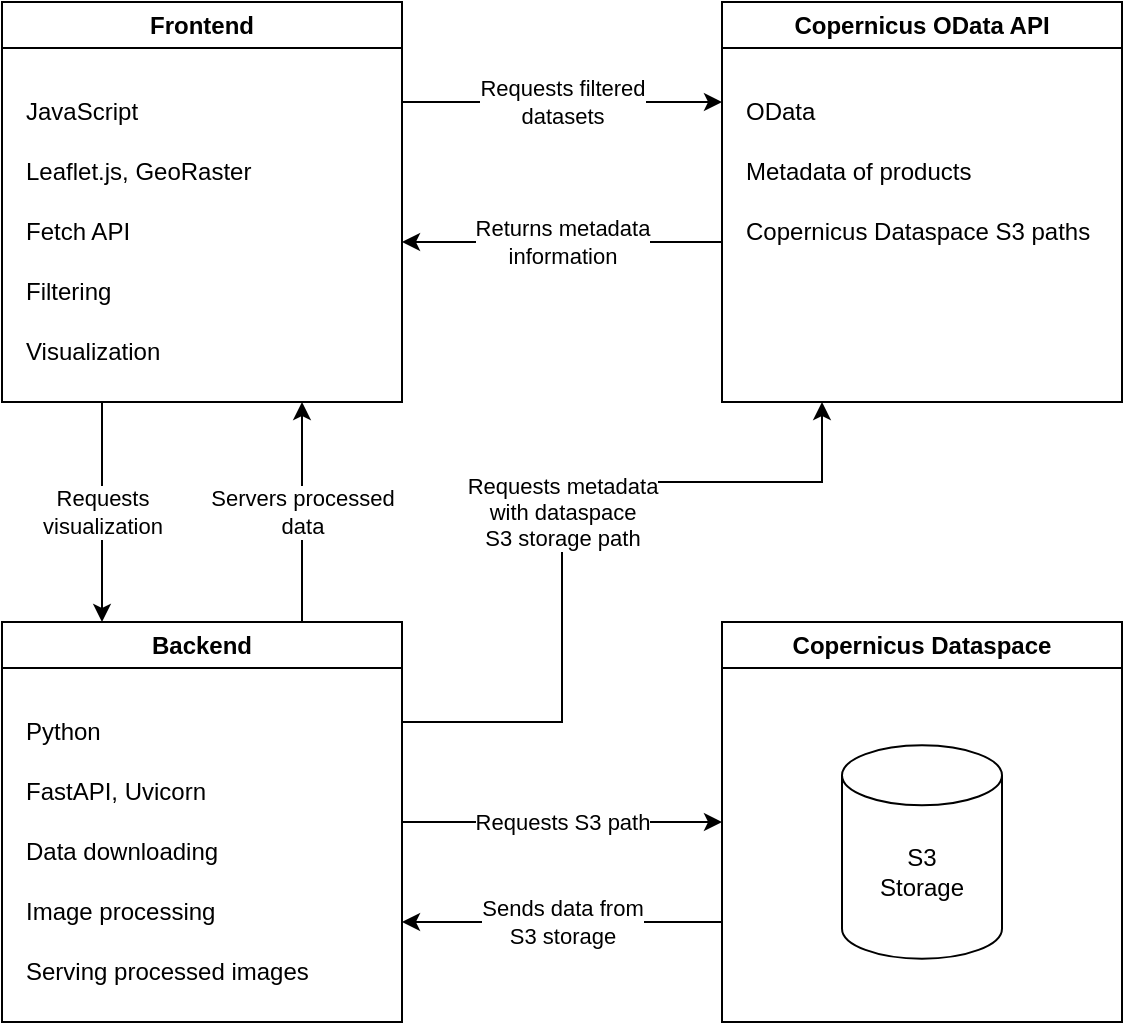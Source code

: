 <mxfile version="26.0.10">
  <diagram name="Stránka-1" id="qWKEgChxF-kw6nZREivj">
    <mxGraphModel dx="1562" dy="846" grid="1" gridSize="10" guides="1" tooltips="1" connect="1" arrows="1" fold="1" page="1" pageScale="1" pageWidth="827" pageHeight="1169" math="0" shadow="0">
      <root>
        <mxCell id="0" />
        <mxCell id="1" parent="0" />
        <mxCell id="OG06wduU4ZcLOUjCHP_V-5" value="Frontend" style="swimlane;whiteSpace=wrap;html=1;" vertex="1" parent="1">
          <mxGeometry x="40" y="120" width="200" height="200" as="geometry" />
        </mxCell>
        <mxCell id="OG06wduU4ZcLOUjCHP_V-13" value="&lt;div&gt;Leaflet.js, GeoRaster&lt;br&gt;&lt;/div&gt;" style="text;html=1;align=left;verticalAlign=middle;whiteSpace=wrap;rounded=0;" vertex="1" parent="OG06wduU4ZcLOUjCHP_V-5">
          <mxGeometry x="10" y="70" width="150" height="30" as="geometry" />
        </mxCell>
        <mxCell id="OG06wduU4ZcLOUjCHP_V-14" value="JavaScript" style="text;html=1;align=left;verticalAlign=middle;whiteSpace=wrap;rounded=0;" vertex="1" parent="OG06wduU4ZcLOUjCHP_V-5">
          <mxGeometry x="10" y="40" width="140" height="30" as="geometry" />
        </mxCell>
        <mxCell id="OG06wduU4ZcLOUjCHP_V-15" value="&lt;div&gt;Fetch API&lt;/div&gt;" style="text;html=1;align=left;verticalAlign=middle;whiteSpace=wrap;rounded=0;" vertex="1" parent="OG06wduU4ZcLOUjCHP_V-5">
          <mxGeometry x="10" y="100" width="120" height="30" as="geometry" />
        </mxCell>
        <mxCell id="OG06wduU4ZcLOUjCHP_V-16" value="Filtering" style="text;html=1;align=left;verticalAlign=middle;whiteSpace=wrap;rounded=0;" vertex="1" parent="OG06wduU4ZcLOUjCHP_V-5">
          <mxGeometry x="10" y="130" width="120" height="30" as="geometry" />
        </mxCell>
        <mxCell id="OG06wduU4ZcLOUjCHP_V-35" value="&lt;div&gt;Visualization&lt;/div&gt;" style="text;html=1;align=left;verticalAlign=middle;whiteSpace=wrap;rounded=0;" vertex="1" parent="OG06wduU4ZcLOUjCHP_V-5">
          <mxGeometry x="10" y="160" width="120" height="30" as="geometry" />
        </mxCell>
        <mxCell id="OG06wduU4ZcLOUjCHP_V-6" value="Backend" style="swimlane;whiteSpace=wrap;html=1;startSize=23;" vertex="1" parent="1">
          <mxGeometry x="40" y="430" width="200" height="200" as="geometry" />
        </mxCell>
        <mxCell id="OG06wduU4ZcLOUjCHP_V-8" value="&lt;div&gt;FastAPI, Uvicorn&lt;/div&gt;" style="text;html=1;align=left;verticalAlign=middle;whiteSpace=wrap;rounded=0;" vertex="1" parent="OG06wduU4ZcLOUjCHP_V-6">
          <mxGeometry x="10" y="70" width="110" height="30" as="geometry" />
        </mxCell>
        <mxCell id="OG06wduU4ZcLOUjCHP_V-9" value="Python" style="text;html=1;align=left;verticalAlign=middle;whiteSpace=wrap;rounded=0;" vertex="1" parent="OG06wduU4ZcLOUjCHP_V-6">
          <mxGeometry x="10" y="40" width="60" height="30" as="geometry" />
        </mxCell>
        <mxCell id="OG06wduU4ZcLOUjCHP_V-10" value="&lt;div align=&quot;left&quot;&gt;Data downloading&lt;/div&gt;" style="text;html=1;align=left;verticalAlign=middle;whiteSpace=wrap;rounded=0;" vertex="1" parent="OG06wduU4ZcLOUjCHP_V-6">
          <mxGeometry x="10" y="100" width="120" height="30" as="geometry" />
        </mxCell>
        <mxCell id="OG06wduU4ZcLOUjCHP_V-11" value="Serving processed images" style="text;html=1;align=left;verticalAlign=middle;whiteSpace=wrap;rounded=0;" vertex="1" parent="OG06wduU4ZcLOUjCHP_V-6">
          <mxGeometry x="10" y="160" width="160" height="30" as="geometry" />
        </mxCell>
        <mxCell id="OG06wduU4ZcLOUjCHP_V-12" value="Image processing" style="text;html=1;align=left;verticalAlign=middle;whiteSpace=wrap;rounded=0;" vertex="1" parent="OG06wduU4ZcLOUjCHP_V-6">
          <mxGeometry x="10" y="130" width="110" height="30" as="geometry" />
        </mxCell>
        <mxCell id="OG06wduU4ZcLOUjCHP_V-17" value="&lt;div&gt;Copernicus OData API&lt;/div&gt;" style="swimlane;whiteSpace=wrap;html=1;" vertex="1" parent="1">
          <mxGeometry x="400" y="120" width="200" height="200" as="geometry" />
        </mxCell>
        <mxCell id="OG06wduU4ZcLOUjCHP_V-18" value="&lt;div align=&quot;left&quot;&gt;OData&lt;/div&gt;" style="text;html=1;align=left;verticalAlign=middle;whiteSpace=wrap;rounded=0;" vertex="1" parent="OG06wduU4ZcLOUjCHP_V-17">
          <mxGeometry x="10" y="40" width="170" height="30" as="geometry" />
        </mxCell>
        <mxCell id="OG06wduU4ZcLOUjCHP_V-19" value="Metadata of products" style="text;html=1;align=left;verticalAlign=middle;whiteSpace=wrap;rounded=0;" vertex="1" parent="OG06wduU4ZcLOUjCHP_V-17">
          <mxGeometry x="10" y="70" width="170" height="30" as="geometry" />
        </mxCell>
        <mxCell id="OG06wduU4ZcLOUjCHP_V-20" value="Copernicus Dataspace S3 paths" style="text;html=1;align=left;verticalAlign=middle;whiteSpace=wrap;rounded=0;" vertex="1" parent="OG06wduU4ZcLOUjCHP_V-17">
          <mxGeometry x="10" y="100" width="200" height="30" as="geometry" />
        </mxCell>
        <mxCell id="OG06wduU4ZcLOUjCHP_V-23" value="&lt;div&gt;Requests filtered&lt;/div&gt;&lt;div&gt;datasets&lt;/div&gt;" style="endArrow=classic;html=1;rounded=0;entryX=0;entryY=0.25;entryDx=0;entryDy=0;exitX=1;exitY=0.25;exitDx=0;exitDy=0;" edge="1" parent="1" source="OG06wduU4ZcLOUjCHP_V-5" target="OG06wduU4ZcLOUjCHP_V-17">
          <mxGeometry width="50" height="50" relative="1" as="geometry">
            <mxPoint x="280" y="200" as="sourcePoint" />
            <mxPoint x="440" y="370" as="targetPoint" />
          </mxGeometry>
        </mxCell>
        <mxCell id="OG06wduU4ZcLOUjCHP_V-24" value="&lt;div&gt;Returns metadata&lt;/div&gt;&lt;div&gt;information&lt;br&gt;&lt;/div&gt;" style="endArrow=classic;html=1;rounded=0;" edge="1" parent="1">
          <mxGeometry width="50" height="50" relative="1" as="geometry">
            <mxPoint x="400" y="240" as="sourcePoint" />
            <mxPoint x="240" y="240" as="targetPoint" />
          </mxGeometry>
        </mxCell>
        <mxCell id="OG06wduU4ZcLOUjCHP_V-25" value="&lt;div&gt;Requests metadata&lt;/div&gt;&lt;div&gt;with dataspace&lt;/div&gt;&lt;div&gt;S3 storage path&lt;br&gt;&lt;/div&gt;" style="endArrow=classic;html=1;rounded=0;entryX=0.25;entryY=1;entryDx=0;entryDy=0;" edge="1" parent="1" target="OG06wduU4ZcLOUjCHP_V-17">
          <mxGeometry width="50" height="50" relative="1" as="geometry">
            <mxPoint x="240" y="480" as="sourcePoint" />
            <mxPoint x="540" y="360" as="targetPoint" />
            <Array as="points">
              <mxPoint x="320" y="480" />
              <mxPoint x="320" y="360" />
              <mxPoint x="450" y="360" />
            </Array>
          </mxGeometry>
        </mxCell>
        <mxCell id="OG06wduU4ZcLOUjCHP_V-27" value="&lt;div&gt;Copernicus Dataspace&lt;/div&gt;" style="swimlane;whiteSpace=wrap;html=1;" vertex="1" parent="1">
          <mxGeometry x="400" y="430" width="200" height="200" as="geometry" />
        </mxCell>
        <mxCell id="OG06wduU4ZcLOUjCHP_V-30" value="" style="shape=cylinder3;whiteSpace=wrap;html=1;boundedLbl=1;backgroundOutline=1;size=15;" vertex="1" parent="OG06wduU4ZcLOUjCHP_V-27">
          <mxGeometry x="60" y="61.67" width="80" height="106.67" as="geometry" />
        </mxCell>
        <mxCell id="OG06wduU4ZcLOUjCHP_V-31" value="S3 Storage" style="text;html=1;align=center;verticalAlign=middle;whiteSpace=wrap;rounded=0;" vertex="1" parent="OG06wduU4ZcLOUjCHP_V-27">
          <mxGeometry x="70" y="110.0" width="60" height="30" as="geometry" />
        </mxCell>
        <mxCell id="OG06wduU4ZcLOUjCHP_V-28" value="Requests S3 path" style="endArrow=classic;html=1;rounded=0;exitX=1;exitY=0.5;exitDx=0;exitDy=0;entryX=0;entryY=0.5;entryDx=0;entryDy=0;" edge="1" parent="1" source="OG06wduU4ZcLOUjCHP_V-6" target="OG06wduU4ZcLOUjCHP_V-27">
          <mxGeometry width="50" height="50" relative="1" as="geometry">
            <mxPoint x="240" y="480" as="sourcePoint" />
            <mxPoint x="400" y="480" as="targetPoint" />
          </mxGeometry>
        </mxCell>
        <mxCell id="OG06wduU4ZcLOUjCHP_V-29" value="&lt;div&gt;Sends data from&lt;/div&gt;&lt;div&gt;S3 storage&lt;br&gt;&lt;/div&gt;" style="endArrow=classic;html=1;rounded=0;entryX=1;entryY=0.75;entryDx=0;entryDy=0;exitX=0;exitY=0.75;exitDx=0;exitDy=0;" edge="1" parent="1" source="OG06wduU4ZcLOUjCHP_V-27" target="OG06wduU4ZcLOUjCHP_V-6">
          <mxGeometry width="50" height="50" relative="1" as="geometry">
            <mxPoint x="400" y="560" as="sourcePoint" />
            <mxPoint x="240" y="560" as="targetPoint" />
          </mxGeometry>
        </mxCell>
        <mxCell id="OG06wduU4ZcLOUjCHP_V-32" value="Requests&lt;br&gt;visualization" style="endArrow=classic;html=1;rounded=0;entryX=0.25;entryY=0;entryDx=0;entryDy=0;exitX=0.25;exitY=1;exitDx=0;exitDy=0;" edge="1" parent="1" source="OG06wduU4ZcLOUjCHP_V-5" target="OG06wduU4ZcLOUjCHP_V-6">
          <mxGeometry width="50" height="50" relative="1" as="geometry">
            <mxPoint x="130" y="320" as="sourcePoint" />
            <mxPoint x="140" y="370" as="targetPoint" />
          </mxGeometry>
        </mxCell>
        <mxCell id="OG06wduU4ZcLOUjCHP_V-33" value="Servers processed&lt;br&gt;&lt;div&gt;data&lt;/div&gt;" style="endArrow=classic;html=1;rounded=0;exitX=0.75;exitY=0;exitDx=0;exitDy=0;entryX=0.75;entryY=1;entryDx=0;entryDy=0;" edge="1" parent="1" source="OG06wduU4ZcLOUjCHP_V-6" target="OG06wduU4ZcLOUjCHP_V-5">
          <mxGeometry width="50" height="50" relative="1" as="geometry">
            <mxPoint x="390" y="420" as="sourcePoint" />
            <mxPoint x="440" y="370" as="targetPoint" />
          </mxGeometry>
        </mxCell>
      </root>
    </mxGraphModel>
  </diagram>
</mxfile>
